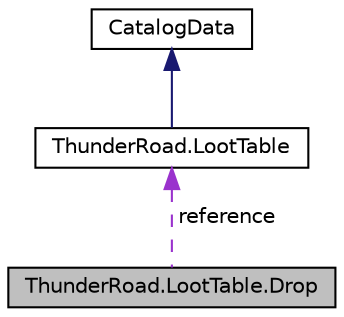 digraph "ThunderRoad.LootTable.Drop"
{
 // LATEX_PDF_SIZE
  edge [fontname="Helvetica",fontsize="10",labelfontname="Helvetica",labelfontsize="10"];
  node [fontname="Helvetica",fontsize="10",shape=record];
  Node1 [label="ThunderRoad.LootTable.Drop",height=0.2,width=0.4,color="black", fillcolor="grey75", style="filled", fontcolor="black",tooltip="Class Drop."];
  Node2 -> Node1 [dir="back",color="darkorchid3",fontsize="10",style="dashed",label=" reference" ,fontname="Helvetica"];
  Node2 [label="ThunderRoad.LootTable",height=0.2,width=0.4,color="black", fillcolor="white", style="filled",URL="$class_thunder_road_1_1_loot_table.html",tooltip="Class LootTable. Implements the ThunderRoad.CatalogData"];
  Node3 -> Node2 [dir="back",color="midnightblue",fontsize="10",style="solid",fontname="Helvetica"];
  Node3 [label="CatalogData",height=0.2,width=0.4,color="black", fillcolor="white", style="filled",URL="$class_thunder_road_1_1_catalog_data.html",tooltip="Class CatalogData."];
}
